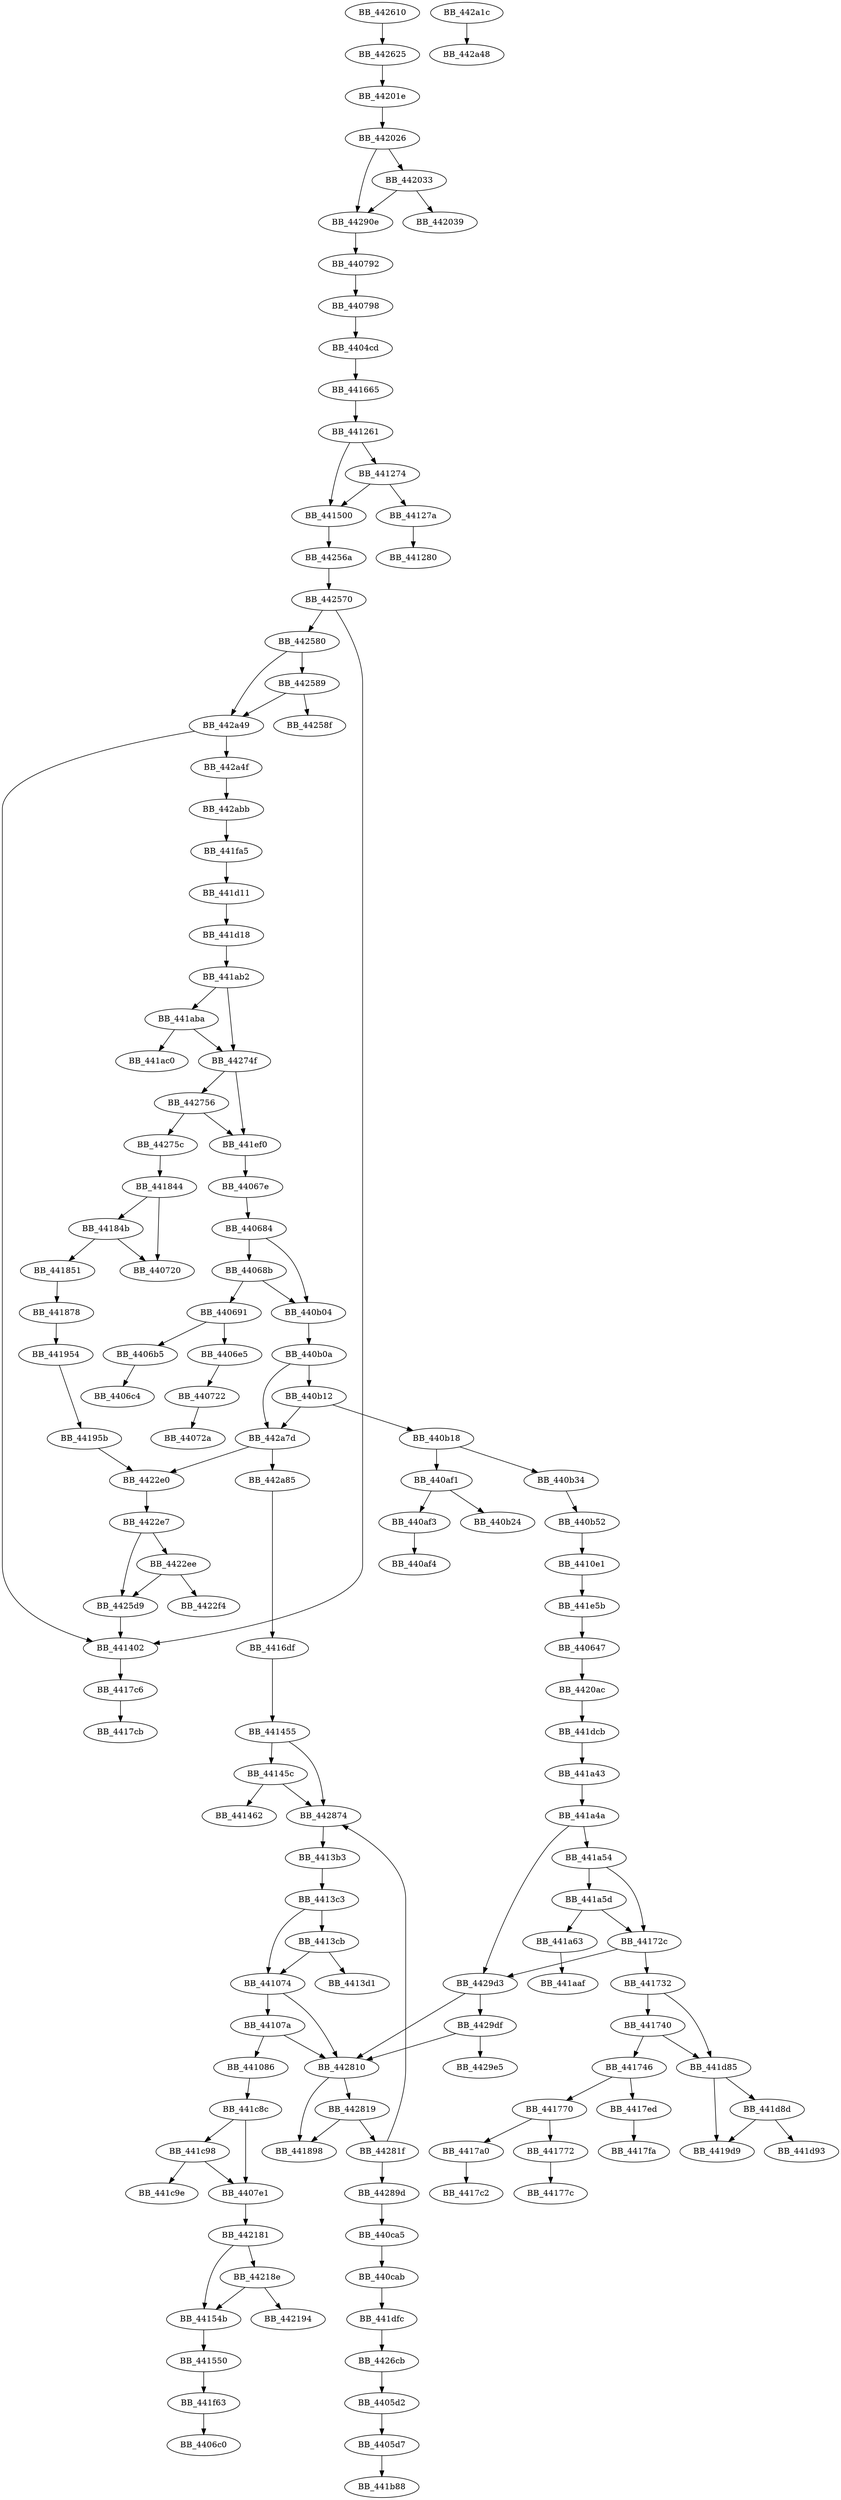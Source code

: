 DiGraph sub_442610{
BB_4404cd->BB_441665
BB_4405d2->BB_4405d7
BB_4405d7->BB_441b88
BB_440647->BB_4420ac
BB_44067e->BB_440684
BB_440684->BB_44068b
BB_440684->BB_440b04
BB_44068b->BB_440691
BB_44068b->BB_440b04
BB_440691->BB_4406b5
BB_440691->BB_4406e5
BB_4406b5->BB_4406c4
BB_4406e5->BB_440722
BB_440722->BB_44072a
BB_440792->BB_440798
BB_440798->BB_4404cd
BB_4407e1->BB_442181
BB_440af1->BB_440af3
BB_440af1->BB_440b24
BB_440af3->BB_440af4
BB_440b04->BB_440b0a
BB_440b0a->BB_440b12
BB_440b0a->BB_442a7d
BB_440b12->BB_440b18
BB_440b12->BB_442a7d
BB_440b18->BB_440af1
BB_440b18->BB_440b34
BB_440b34->BB_440b52
BB_440b52->BB_4410e1
BB_440ca5->BB_440cab
BB_440cab->BB_441dfc
BB_441074->BB_44107a
BB_441074->BB_442810
BB_44107a->BB_441086
BB_44107a->BB_442810
BB_441086->BB_441c8c
BB_4410e1->BB_441e5b
BB_441261->BB_441274
BB_441261->BB_441500
BB_441274->BB_44127a
BB_441274->BB_441500
BB_44127a->BB_441280
BB_4413b3->BB_4413c3
BB_4413c3->BB_441074
BB_4413c3->BB_4413cb
BB_4413cb->BB_441074
BB_4413cb->BB_4413d1
BB_441402->BB_4417c6
BB_441455->BB_44145c
BB_441455->BB_442874
BB_44145c->BB_441462
BB_44145c->BB_442874
BB_441500->BB_44256a
BB_44154b->BB_441550
BB_441550->BB_441f63
BB_441665->BB_441261
BB_4416df->BB_441455
BB_44172c->BB_441732
BB_44172c->BB_4429d3
BB_441732->BB_441740
BB_441732->BB_441d85
BB_441740->BB_441746
BB_441740->BB_441d85
BB_441746->BB_441770
BB_441746->BB_4417ed
BB_441770->BB_441772
BB_441770->BB_4417a0
BB_441772->BB_44177c
BB_4417a0->BB_4417c2
BB_4417c6->BB_4417cb
BB_4417ed->BB_4417fa
BB_441844->BB_440720
BB_441844->BB_44184b
BB_44184b->BB_440720
BB_44184b->BB_441851
BB_441851->BB_441878
BB_441878->BB_441954
BB_441954->BB_44195b
BB_44195b->BB_4422e0
BB_441a43->BB_441a4a
BB_441a4a->BB_441a54
BB_441a4a->BB_4429d3
BB_441a54->BB_44172c
BB_441a54->BB_441a5d
BB_441a5d->BB_44172c
BB_441a5d->BB_441a63
BB_441a63->BB_441aaf
BB_441ab2->BB_441aba
BB_441ab2->BB_44274f
BB_441aba->BB_441ac0
BB_441aba->BB_44274f
BB_441c8c->BB_4407e1
BB_441c8c->BB_441c98
BB_441c98->BB_4407e1
BB_441c98->BB_441c9e
BB_441d11->BB_441d18
BB_441d18->BB_441ab2
BB_441d85->BB_4419d9
BB_441d85->BB_441d8d
BB_441d8d->BB_4419d9
BB_441d8d->BB_441d93
BB_441dcb->BB_441a43
BB_441dfc->BB_4426cb
BB_441e5b->BB_440647
BB_441ef0->BB_44067e
BB_441f63->BB_4406c0
BB_441fa5->BB_441d11
BB_44201e->BB_442026
BB_442026->BB_442033
BB_442026->BB_44290e
BB_442033->BB_442039
BB_442033->BB_44290e
BB_4420ac->BB_441dcb
BB_442181->BB_44154b
BB_442181->BB_44218e
BB_44218e->BB_44154b
BB_44218e->BB_442194
BB_4422e0->BB_4422e7
BB_4422e7->BB_4422ee
BB_4422e7->BB_4425d9
BB_4422ee->BB_4422f4
BB_4422ee->BB_4425d9
BB_44256a->BB_442570
BB_442570->BB_441402
BB_442570->BB_442580
BB_442580->BB_442589
BB_442580->BB_442a49
BB_442589->BB_44258f
BB_442589->BB_442a49
BB_4425d9->BB_441402
BB_442610->BB_442625
BB_442625->BB_44201e
BB_4426cb->BB_4405d2
BB_44274f->BB_441ef0
BB_44274f->BB_442756
BB_442756->BB_441ef0
BB_442756->BB_44275c
BB_44275c->BB_441844
BB_442810->BB_441898
BB_442810->BB_442819
BB_442819->BB_441898
BB_442819->BB_44281f
BB_44281f->BB_442874
BB_44281f->BB_44289d
BB_442874->BB_4413b3
BB_44289d->BB_440ca5
BB_44290e->BB_440792
BB_4429d3->BB_442810
BB_4429d3->BB_4429df
BB_4429df->BB_442810
BB_4429df->BB_4429e5
BB_442a1c->BB_442a48
BB_442a49->BB_441402
BB_442a49->BB_442a4f
BB_442a4f->BB_442abb
BB_442a7d->BB_4422e0
BB_442a7d->BB_442a85
BB_442a85->BB_4416df
BB_442abb->BB_441fa5
}
